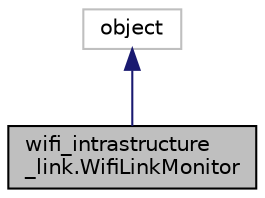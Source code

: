 digraph "wifi_intrastructure_link.WifiLinkMonitor"
{
 // LATEX_PDF_SIZE
  edge [fontname="Helvetica",fontsize="10",labelfontname="Helvetica",labelfontsize="10"];
  node [fontname="Helvetica",fontsize="10",shape=record];
  Node1 [label="wifi_intrastructure\l_link.WifiLinkMonitor",height=0.2,width=0.4,color="black", fillcolor="grey75", style="filled", fontcolor="black",tooltip="WifiLinkMonitor class."];
  Node2 -> Node1 [dir="back",color="midnightblue",fontsize="10",style="solid",fontname="Helvetica"];
  Node2 [label="object",height=0.2,width=0.4,color="grey75", fillcolor="white", style="filled",tooltip=" "];
}
